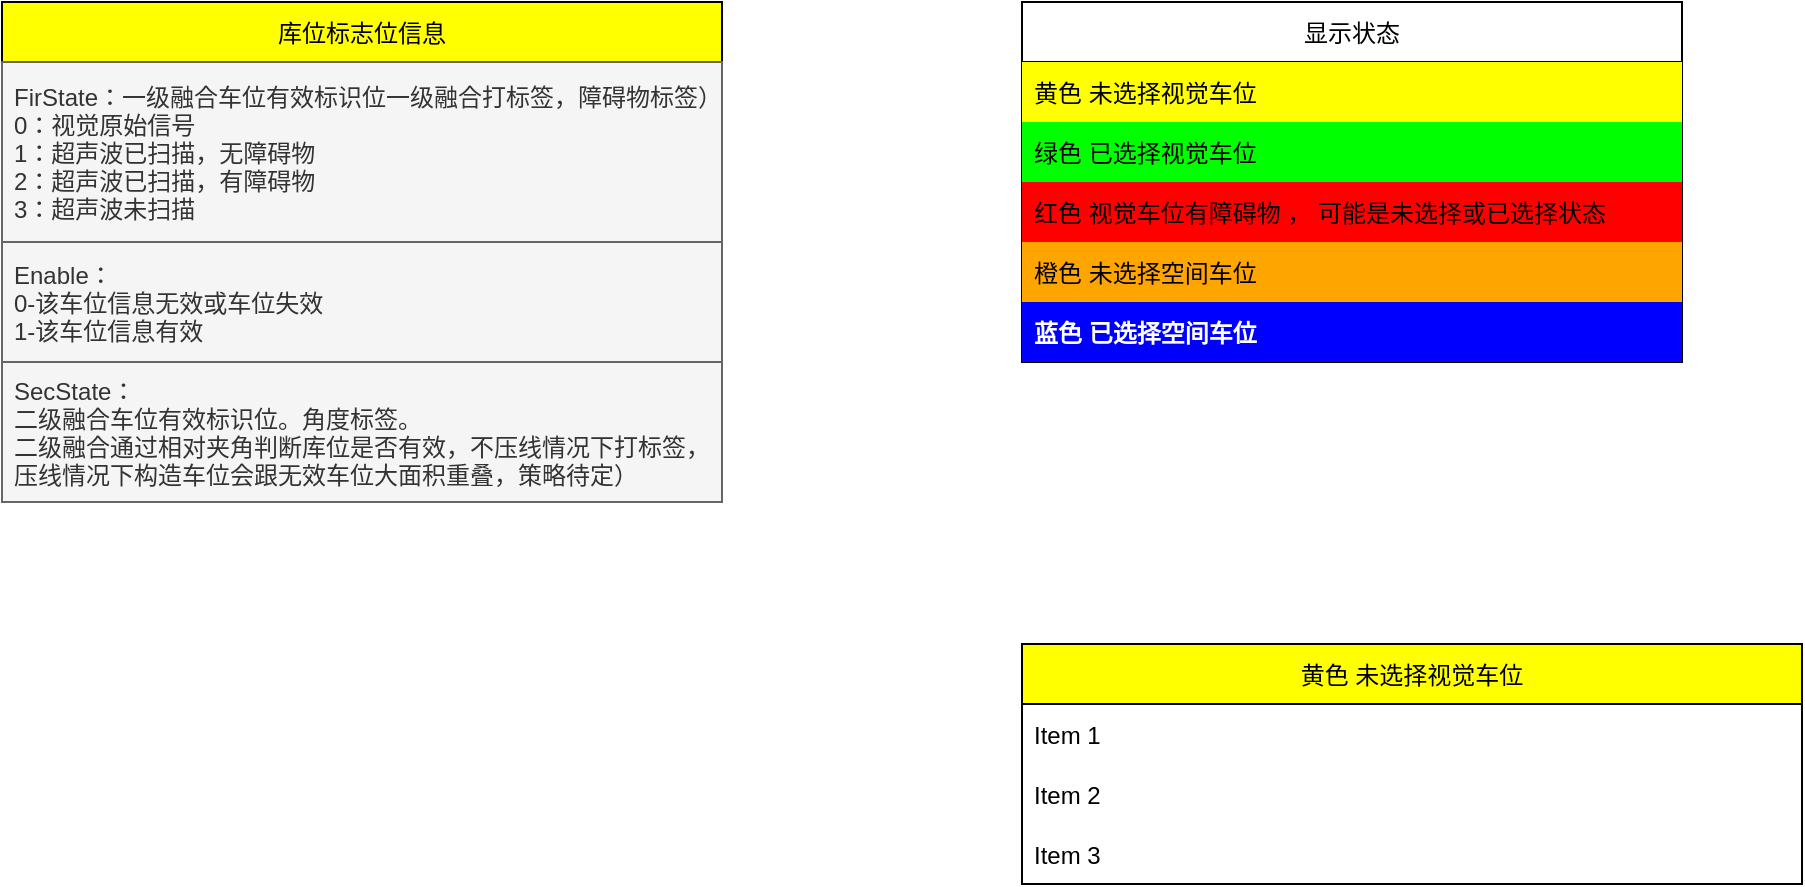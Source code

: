 <mxfile version="15.5.0" type="github">
  <diagram id="82PmtIhgX8jkiUEYPpQO" name="第 1 页">
    <mxGraphModel dx="1038" dy="536" grid="1" gridSize="10" guides="1" tooltips="1" connect="1" arrows="1" fold="1" page="1" pageScale="1" pageWidth="827" pageHeight="1169" math="0" shadow="0">
      <root>
        <mxCell id="0" />
        <mxCell id="1" parent="0" />
        <mxCell id="EbNDTZ_1CjkCkVcdBUa7-1" value="显示状态" style="swimlane;fontStyle=0;childLayout=stackLayout;horizontal=1;startSize=30;horizontalStack=0;resizeParent=1;resizeParentMax=0;resizeLast=0;collapsible=1;marginBottom=0;" vertex="1" parent="1">
          <mxGeometry x="590" y="79" width="330" height="180" as="geometry" />
        </mxCell>
        <mxCell id="EbNDTZ_1CjkCkVcdBUa7-2" value="黄色   未选择视觉车位 " style="text;strokeColor=none;fillColor=#FFFF00;align=left;verticalAlign=middle;spacingLeft=4;spacingRight=4;overflow=hidden;points=[[0,0.5],[1,0.5]];portConstraint=eastwest;rotatable=0;" vertex="1" parent="EbNDTZ_1CjkCkVcdBUa7-1">
          <mxGeometry y="30" width="330" height="30" as="geometry" />
        </mxCell>
        <mxCell id="EbNDTZ_1CjkCkVcdBUa7-3" value="绿色 已选择视觉车位" style="text;strokeColor=none;fillColor=#00FF00;align=left;verticalAlign=middle;spacingLeft=4;spacingRight=4;overflow=hidden;points=[[0,0.5],[1,0.5]];portConstraint=eastwest;rotatable=0;" vertex="1" parent="EbNDTZ_1CjkCkVcdBUa7-1">
          <mxGeometry y="60" width="330" height="30" as="geometry" />
        </mxCell>
        <mxCell id="EbNDTZ_1CjkCkVcdBUa7-6" value="红色  视觉车位有障碍物 ， 可能是未选择或已选择状态" style="text;strokeColor=none;fillColor=#FF0000;align=left;verticalAlign=middle;spacingLeft=4;spacingRight=4;overflow=hidden;points=[[0,0.5],[1,0.5]];portConstraint=eastwest;rotatable=0;" vertex="1" parent="EbNDTZ_1CjkCkVcdBUa7-1">
          <mxGeometry y="90" width="330" height="30" as="geometry" />
        </mxCell>
        <mxCell id="EbNDTZ_1CjkCkVcdBUa7-4" value="橙色   未选择空间车位" style="text;strokeColor=none;fillColor=#FFA500;align=left;verticalAlign=middle;spacingLeft=4;spacingRight=4;overflow=hidden;points=[[0,0.5],[1,0.5]];portConstraint=eastwest;rotatable=0;" vertex="1" parent="EbNDTZ_1CjkCkVcdBUa7-1">
          <mxGeometry y="120" width="330" height="30" as="geometry" />
        </mxCell>
        <mxCell id="EbNDTZ_1CjkCkVcdBUa7-5" value="蓝色 已选择空间车位" style="text;strokeColor=none;fillColor=#0000FF;align=left;verticalAlign=middle;spacingLeft=4;spacingRight=4;overflow=hidden;points=[[0,0.5],[1,0.5]];portConstraint=eastwest;rotatable=0;fontStyle=1;fontColor=#FFFFFF;" vertex="1" parent="EbNDTZ_1CjkCkVcdBUa7-1">
          <mxGeometry y="150" width="330" height="30" as="geometry" />
        </mxCell>
        <mxCell id="EbNDTZ_1CjkCkVcdBUa7-11" value="库位标志位信息" style="swimlane;fontStyle=0;childLayout=stackLayout;horizontal=1;startSize=30;horizontalStack=0;resizeParent=1;resizeParentMax=0;resizeLast=0;collapsible=1;marginBottom=0;fontColor=#000000;fillColor=#FFFF00;" vertex="1" parent="1">
          <mxGeometry x="80" y="79" width="360" height="250" as="geometry" />
        </mxCell>
        <mxCell id="EbNDTZ_1CjkCkVcdBUa7-12" value="FirState：一级融合车位有效标识位一级融合打标签，障碍物标签）&#xa;0：视觉原始信号&#xa;1：超声波已扫描，无障碍物&#xa;2：超声波已扫描，有障碍物&#xa;3：超声波未扫描" style="text;strokeColor=#666666;fillColor=#f5f5f5;align=left;verticalAlign=middle;spacingLeft=4;spacingRight=4;overflow=hidden;points=[[0,0.5],[1,0.5]];portConstraint=eastwest;rotatable=0;fontColor=#333333;" vertex="1" parent="EbNDTZ_1CjkCkVcdBUa7-11">
          <mxGeometry y="30" width="360" height="90" as="geometry" />
        </mxCell>
        <mxCell id="EbNDTZ_1CjkCkVcdBUa7-13" value="Enable：&#xa;0-该车位信息无效或车位失效&#xa;1-该车位信息有效" style="text;strokeColor=#666666;fillColor=#f5f5f5;align=left;verticalAlign=middle;spacingLeft=4;spacingRight=4;overflow=hidden;points=[[0,0.5],[1,0.5]];portConstraint=eastwest;rotatable=0;fontColor=#333333;" vertex="1" parent="EbNDTZ_1CjkCkVcdBUa7-11">
          <mxGeometry y="120" width="360" height="60" as="geometry" />
        </mxCell>
        <mxCell id="EbNDTZ_1CjkCkVcdBUa7-14" value="SecState：&#xa;二级融合车位有效标识位。角度标签。&#xa;二级融合通过相对夹角判断库位是否有效，不压线情况下打标签，&#xa;压线情况下构造车位会跟无效车位大面积重叠，策略待定）" style="text;strokeColor=#666666;fillColor=#f5f5f5;align=left;verticalAlign=middle;spacingLeft=4;spacingRight=4;overflow=hidden;points=[[0,0.5],[1,0.5]];portConstraint=eastwest;rotatable=0;fontColor=#333333;" vertex="1" parent="EbNDTZ_1CjkCkVcdBUa7-11">
          <mxGeometry y="180" width="360" height="70" as="geometry" />
        </mxCell>
        <mxCell id="EbNDTZ_1CjkCkVcdBUa7-15" value="黄色   未选择视觉车位 " style="swimlane;fontStyle=0;childLayout=stackLayout;horizontal=1;startSize=30;horizontalStack=0;resizeParent=1;resizeParentMax=0;resizeLast=0;collapsible=1;marginBottom=0;fontColor=#000000;fillColor=#FFFF00;" vertex="1" parent="1">
          <mxGeometry x="590" y="400" width="390" height="120" as="geometry" />
        </mxCell>
        <mxCell id="EbNDTZ_1CjkCkVcdBUa7-16" value="Item 1" style="text;strokeColor=none;fillColor=none;align=left;verticalAlign=middle;spacingLeft=4;spacingRight=4;overflow=hidden;points=[[0,0.5],[1,0.5]];portConstraint=eastwest;rotatable=0;fontColor=#000000;" vertex="1" parent="EbNDTZ_1CjkCkVcdBUa7-15">
          <mxGeometry y="30" width="390" height="30" as="geometry" />
        </mxCell>
        <mxCell id="EbNDTZ_1CjkCkVcdBUa7-17" value="Item 2" style="text;strokeColor=none;fillColor=none;align=left;verticalAlign=middle;spacingLeft=4;spacingRight=4;overflow=hidden;points=[[0,0.5],[1,0.5]];portConstraint=eastwest;rotatable=0;fontColor=#000000;" vertex="1" parent="EbNDTZ_1CjkCkVcdBUa7-15">
          <mxGeometry y="60" width="390" height="30" as="geometry" />
        </mxCell>
        <mxCell id="EbNDTZ_1CjkCkVcdBUa7-18" value="Item 3" style="text;strokeColor=none;fillColor=none;align=left;verticalAlign=middle;spacingLeft=4;spacingRight=4;overflow=hidden;points=[[0,0.5],[1,0.5]];portConstraint=eastwest;rotatable=0;fontColor=#000000;" vertex="1" parent="EbNDTZ_1CjkCkVcdBUa7-15">
          <mxGeometry y="90" width="390" height="30" as="geometry" />
        </mxCell>
      </root>
    </mxGraphModel>
  </diagram>
</mxfile>
